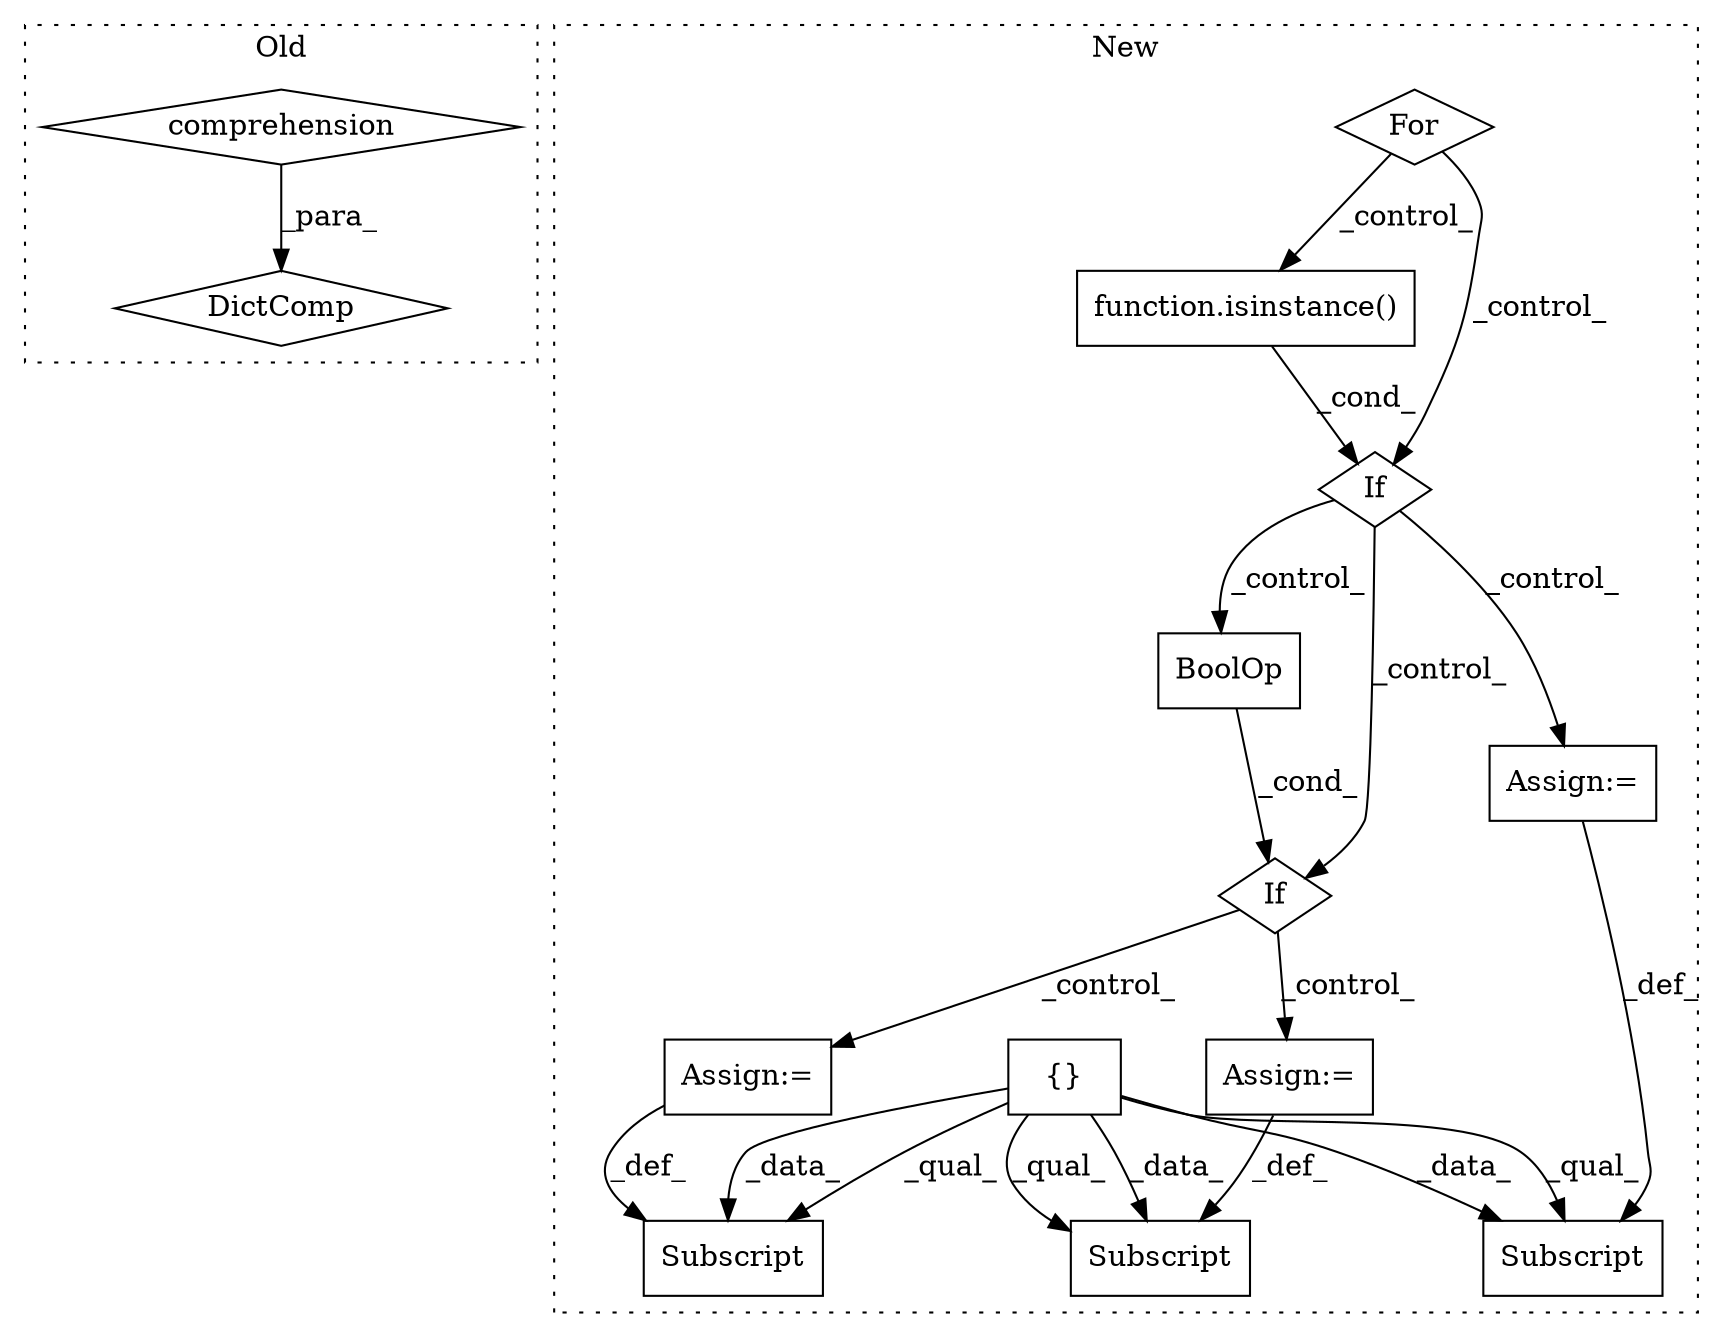 digraph G {
subgraph cluster0 {
1 [label="DictComp" a="84" s="2827" l="92" shape="diamond"];
3 [label="comprehension" a="45" s="2872" l="3" shape="diamond"];
label = "Old";
style="dotted";
}
subgraph cluster1 {
2 [label="BoolOp" a="72" s="3158" l="51" shape="box"];
4 [label="If" a="96" s="3155" l="3" shape="diamond"];
5 [label="Assign:=" a="68" s="3369" l="3" shape="box"];
6 [label="Assign:=" a="68" s="3268" l="3" shape="box"];
7 [label="Subscript" a="63" s="3336,0" l="33,0" shape="box"];
8 [label="{}" a="95" s="2942,2943" l="2,1" shape="box"];
9 [label="Subscript" a="63" s="3235,0" l="33,0" shape="box"];
10 [label="For" a="107" s="2953,2990" l="4,14" shape="diamond"];
11 [label="If" a="96" s="3004" l="3" shape="diamond"];
12 [label="Subscript" a="63" s="3408,0" l="30,0" shape="box"];
13 [label="function.isinstance()" a="75" s="3007,3033" l="11,1" shape="box"];
14 [label="Assign:=" a="68" s="3438" l="3" shape="box"];
label = "New";
style="dotted";
}
2 -> 4 [label="_cond_"];
3 -> 1 [label="_para_"];
4 -> 5 [label="_control_"];
4 -> 6 [label="_control_"];
5 -> 7 [label="_def_"];
6 -> 9 [label="_def_"];
8 -> 7 [label="_data_"];
8 -> 9 [label="_qual_"];
8 -> 12 [label="_data_"];
8 -> 9 [label="_data_"];
8 -> 12 [label="_qual_"];
8 -> 7 [label="_qual_"];
10 -> 13 [label="_control_"];
10 -> 11 [label="_control_"];
11 -> 2 [label="_control_"];
11 -> 4 [label="_control_"];
11 -> 14 [label="_control_"];
13 -> 11 [label="_cond_"];
14 -> 12 [label="_def_"];
}